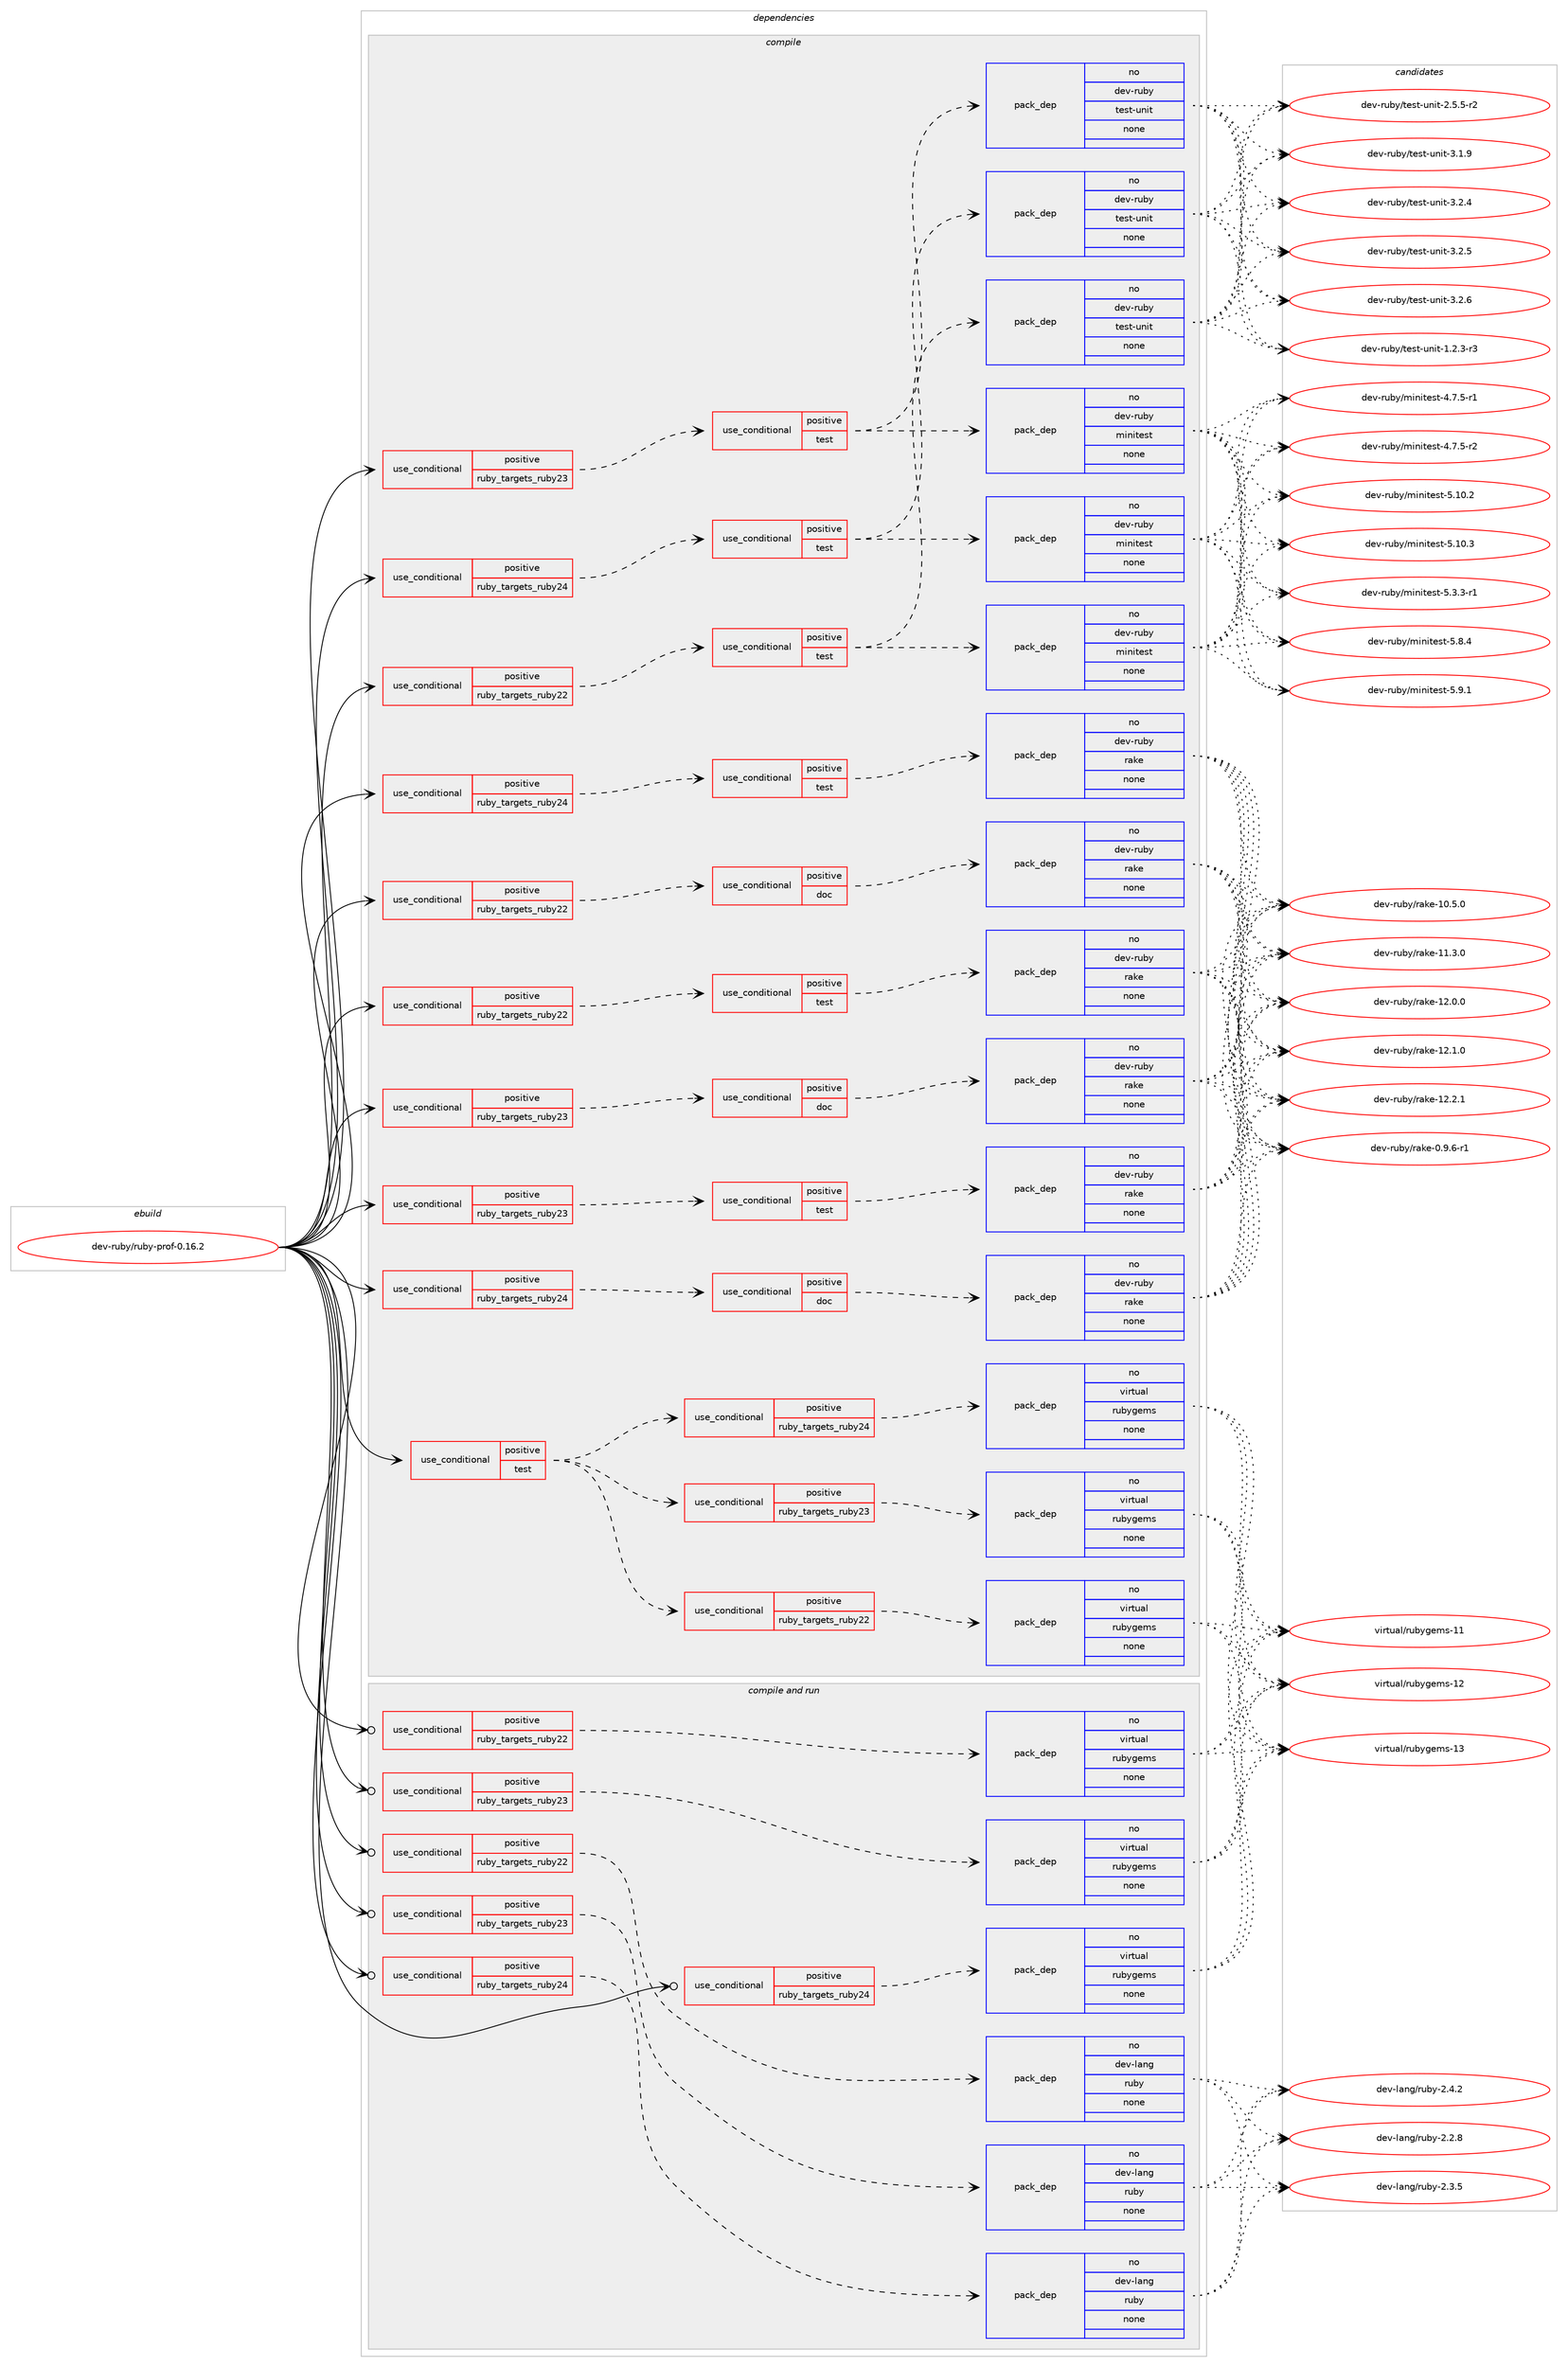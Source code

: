 digraph prolog {

# *************
# Graph options
# *************

newrank=true;
concentrate=true;
compound=true;
graph [rankdir=LR,fontname=Helvetica,fontsize=10,ranksep=1.5];#, ranksep=2.5, nodesep=0.2];
edge  [arrowhead=vee];
node  [fontname=Helvetica,fontsize=10];

# **********
# The ebuild
# **********

subgraph cluster_leftcol {
color=gray;
rank=same;
label=<<i>ebuild</i>>;
id [label="dev-ruby/ruby-prof-0.16.2", color=red, width=4, href="../dev-ruby/ruby-prof-0.16.2.svg"];
}

# ****************
# The dependencies
# ****************

subgraph cluster_midcol {
color=gray;
label=<<i>dependencies</i>>;
subgraph cluster_compile {
fillcolor="#eeeeee";
style=filled;
label=<<i>compile</i>>;
subgraph cond71640 {
dependency268060 [label=<<TABLE BORDER="0" CELLBORDER="1" CELLSPACING="0" CELLPADDING="4"><TR><TD ROWSPAN="3" CELLPADDING="10">use_conditional</TD></TR><TR><TD>positive</TD></TR><TR><TD>ruby_targets_ruby22</TD></TR></TABLE>>, shape=none, color=red];
subgraph cond71641 {
dependency268061 [label=<<TABLE BORDER="0" CELLBORDER="1" CELLSPACING="0" CELLPADDING="4"><TR><TD ROWSPAN="3" CELLPADDING="10">use_conditional</TD></TR><TR><TD>positive</TD></TR><TR><TD>doc</TD></TR></TABLE>>, shape=none, color=red];
subgraph pack192306 {
dependency268062 [label=<<TABLE BORDER="0" CELLBORDER="1" CELLSPACING="0" CELLPADDING="4" WIDTH="220"><TR><TD ROWSPAN="6" CELLPADDING="30">pack_dep</TD></TR><TR><TD WIDTH="110">no</TD></TR><TR><TD>dev-ruby</TD></TR><TR><TD>rake</TD></TR><TR><TD>none</TD></TR><TR><TD></TD></TR></TABLE>>, shape=none, color=blue];
}
dependency268061:e -> dependency268062:w [weight=20,style="dashed",arrowhead="vee"];
}
dependency268060:e -> dependency268061:w [weight=20,style="dashed",arrowhead="vee"];
}
id:e -> dependency268060:w [weight=20,style="solid",arrowhead="vee"];
subgraph cond71642 {
dependency268063 [label=<<TABLE BORDER="0" CELLBORDER="1" CELLSPACING="0" CELLPADDING="4"><TR><TD ROWSPAN="3" CELLPADDING="10">use_conditional</TD></TR><TR><TD>positive</TD></TR><TR><TD>ruby_targets_ruby22</TD></TR></TABLE>>, shape=none, color=red];
subgraph cond71643 {
dependency268064 [label=<<TABLE BORDER="0" CELLBORDER="1" CELLSPACING="0" CELLPADDING="4"><TR><TD ROWSPAN="3" CELLPADDING="10">use_conditional</TD></TR><TR><TD>positive</TD></TR><TR><TD>test</TD></TR></TABLE>>, shape=none, color=red];
subgraph pack192307 {
dependency268065 [label=<<TABLE BORDER="0" CELLBORDER="1" CELLSPACING="0" CELLPADDING="4" WIDTH="220"><TR><TD ROWSPAN="6" CELLPADDING="30">pack_dep</TD></TR><TR><TD WIDTH="110">no</TD></TR><TR><TD>dev-ruby</TD></TR><TR><TD>rake</TD></TR><TR><TD>none</TD></TR><TR><TD></TD></TR></TABLE>>, shape=none, color=blue];
}
dependency268064:e -> dependency268065:w [weight=20,style="dashed",arrowhead="vee"];
}
dependency268063:e -> dependency268064:w [weight=20,style="dashed",arrowhead="vee"];
}
id:e -> dependency268063:w [weight=20,style="solid",arrowhead="vee"];
subgraph cond71644 {
dependency268066 [label=<<TABLE BORDER="0" CELLBORDER="1" CELLSPACING="0" CELLPADDING="4"><TR><TD ROWSPAN="3" CELLPADDING="10">use_conditional</TD></TR><TR><TD>positive</TD></TR><TR><TD>ruby_targets_ruby22</TD></TR></TABLE>>, shape=none, color=red];
subgraph cond71645 {
dependency268067 [label=<<TABLE BORDER="0" CELLBORDER="1" CELLSPACING="0" CELLPADDING="4"><TR><TD ROWSPAN="3" CELLPADDING="10">use_conditional</TD></TR><TR><TD>positive</TD></TR><TR><TD>test</TD></TR></TABLE>>, shape=none, color=red];
subgraph pack192308 {
dependency268068 [label=<<TABLE BORDER="0" CELLBORDER="1" CELLSPACING="0" CELLPADDING="4" WIDTH="220"><TR><TD ROWSPAN="6" CELLPADDING="30">pack_dep</TD></TR><TR><TD WIDTH="110">no</TD></TR><TR><TD>dev-ruby</TD></TR><TR><TD>test-unit</TD></TR><TR><TD>none</TD></TR><TR><TD></TD></TR></TABLE>>, shape=none, color=blue];
}
dependency268067:e -> dependency268068:w [weight=20,style="dashed",arrowhead="vee"];
subgraph pack192309 {
dependency268069 [label=<<TABLE BORDER="0" CELLBORDER="1" CELLSPACING="0" CELLPADDING="4" WIDTH="220"><TR><TD ROWSPAN="6" CELLPADDING="30">pack_dep</TD></TR><TR><TD WIDTH="110">no</TD></TR><TR><TD>dev-ruby</TD></TR><TR><TD>minitest</TD></TR><TR><TD>none</TD></TR><TR><TD></TD></TR></TABLE>>, shape=none, color=blue];
}
dependency268067:e -> dependency268069:w [weight=20,style="dashed",arrowhead="vee"];
}
dependency268066:e -> dependency268067:w [weight=20,style="dashed",arrowhead="vee"];
}
id:e -> dependency268066:w [weight=20,style="solid",arrowhead="vee"];
subgraph cond71646 {
dependency268070 [label=<<TABLE BORDER="0" CELLBORDER="1" CELLSPACING="0" CELLPADDING="4"><TR><TD ROWSPAN="3" CELLPADDING="10">use_conditional</TD></TR><TR><TD>positive</TD></TR><TR><TD>ruby_targets_ruby23</TD></TR></TABLE>>, shape=none, color=red];
subgraph cond71647 {
dependency268071 [label=<<TABLE BORDER="0" CELLBORDER="1" CELLSPACING="0" CELLPADDING="4"><TR><TD ROWSPAN="3" CELLPADDING="10">use_conditional</TD></TR><TR><TD>positive</TD></TR><TR><TD>doc</TD></TR></TABLE>>, shape=none, color=red];
subgraph pack192310 {
dependency268072 [label=<<TABLE BORDER="0" CELLBORDER="1" CELLSPACING="0" CELLPADDING="4" WIDTH="220"><TR><TD ROWSPAN="6" CELLPADDING="30">pack_dep</TD></TR><TR><TD WIDTH="110">no</TD></TR><TR><TD>dev-ruby</TD></TR><TR><TD>rake</TD></TR><TR><TD>none</TD></TR><TR><TD></TD></TR></TABLE>>, shape=none, color=blue];
}
dependency268071:e -> dependency268072:w [weight=20,style="dashed",arrowhead="vee"];
}
dependency268070:e -> dependency268071:w [weight=20,style="dashed",arrowhead="vee"];
}
id:e -> dependency268070:w [weight=20,style="solid",arrowhead="vee"];
subgraph cond71648 {
dependency268073 [label=<<TABLE BORDER="0" CELLBORDER="1" CELLSPACING="0" CELLPADDING="4"><TR><TD ROWSPAN="3" CELLPADDING="10">use_conditional</TD></TR><TR><TD>positive</TD></TR><TR><TD>ruby_targets_ruby23</TD></TR></TABLE>>, shape=none, color=red];
subgraph cond71649 {
dependency268074 [label=<<TABLE BORDER="0" CELLBORDER="1" CELLSPACING="0" CELLPADDING="4"><TR><TD ROWSPAN="3" CELLPADDING="10">use_conditional</TD></TR><TR><TD>positive</TD></TR><TR><TD>test</TD></TR></TABLE>>, shape=none, color=red];
subgraph pack192311 {
dependency268075 [label=<<TABLE BORDER="0" CELLBORDER="1" CELLSPACING="0" CELLPADDING="4" WIDTH="220"><TR><TD ROWSPAN="6" CELLPADDING="30">pack_dep</TD></TR><TR><TD WIDTH="110">no</TD></TR><TR><TD>dev-ruby</TD></TR><TR><TD>rake</TD></TR><TR><TD>none</TD></TR><TR><TD></TD></TR></TABLE>>, shape=none, color=blue];
}
dependency268074:e -> dependency268075:w [weight=20,style="dashed",arrowhead="vee"];
}
dependency268073:e -> dependency268074:w [weight=20,style="dashed",arrowhead="vee"];
}
id:e -> dependency268073:w [weight=20,style="solid",arrowhead="vee"];
subgraph cond71650 {
dependency268076 [label=<<TABLE BORDER="0" CELLBORDER="1" CELLSPACING="0" CELLPADDING="4"><TR><TD ROWSPAN="3" CELLPADDING="10">use_conditional</TD></TR><TR><TD>positive</TD></TR><TR><TD>ruby_targets_ruby23</TD></TR></TABLE>>, shape=none, color=red];
subgraph cond71651 {
dependency268077 [label=<<TABLE BORDER="0" CELLBORDER="1" CELLSPACING="0" CELLPADDING="4"><TR><TD ROWSPAN="3" CELLPADDING="10">use_conditional</TD></TR><TR><TD>positive</TD></TR><TR><TD>test</TD></TR></TABLE>>, shape=none, color=red];
subgraph pack192312 {
dependency268078 [label=<<TABLE BORDER="0" CELLBORDER="1" CELLSPACING="0" CELLPADDING="4" WIDTH="220"><TR><TD ROWSPAN="6" CELLPADDING="30">pack_dep</TD></TR><TR><TD WIDTH="110">no</TD></TR><TR><TD>dev-ruby</TD></TR><TR><TD>test-unit</TD></TR><TR><TD>none</TD></TR><TR><TD></TD></TR></TABLE>>, shape=none, color=blue];
}
dependency268077:e -> dependency268078:w [weight=20,style="dashed",arrowhead="vee"];
subgraph pack192313 {
dependency268079 [label=<<TABLE BORDER="0" CELLBORDER="1" CELLSPACING="0" CELLPADDING="4" WIDTH="220"><TR><TD ROWSPAN="6" CELLPADDING="30">pack_dep</TD></TR><TR><TD WIDTH="110">no</TD></TR><TR><TD>dev-ruby</TD></TR><TR><TD>minitest</TD></TR><TR><TD>none</TD></TR><TR><TD></TD></TR></TABLE>>, shape=none, color=blue];
}
dependency268077:e -> dependency268079:w [weight=20,style="dashed",arrowhead="vee"];
}
dependency268076:e -> dependency268077:w [weight=20,style="dashed",arrowhead="vee"];
}
id:e -> dependency268076:w [weight=20,style="solid",arrowhead="vee"];
subgraph cond71652 {
dependency268080 [label=<<TABLE BORDER="0" CELLBORDER="1" CELLSPACING="0" CELLPADDING="4"><TR><TD ROWSPAN="3" CELLPADDING="10">use_conditional</TD></TR><TR><TD>positive</TD></TR><TR><TD>ruby_targets_ruby24</TD></TR></TABLE>>, shape=none, color=red];
subgraph cond71653 {
dependency268081 [label=<<TABLE BORDER="0" CELLBORDER="1" CELLSPACING="0" CELLPADDING="4"><TR><TD ROWSPAN="3" CELLPADDING="10">use_conditional</TD></TR><TR><TD>positive</TD></TR><TR><TD>doc</TD></TR></TABLE>>, shape=none, color=red];
subgraph pack192314 {
dependency268082 [label=<<TABLE BORDER="0" CELLBORDER="1" CELLSPACING="0" CELLPADDING="4" WIDTH="220"><TR><TD ROWSPAN="6" CELLPADDING="30">pack_dep</TD></TR><TR><TD WIDTH="110">no</TD></TR><TR><TD>dev-ruby</TD></TR><TR><TD>rake</TD></TR><TR><TD>none</TD></TR><TR><TD></TD></TR></TABLE>>, shape=none, color=blue];
}
dependency268081:e -> dependency268082:w [weight=20,style="dashed",arrowhead="vee"];
}
dependency268080:e -> dependency268081:w [weight=20,style="dashed",arrowhead="vee"];
}
id:e -> dependency268080:w [weight=20,style="solid",arrowhead="vee"];
subgraph cond71654 {
dependency268083 [label=<<TABLE BORDER="0" CELLBORDER="1" CELLSPACING="0" CELLPADDING="4"><TR><TD ROWSPAN="3" CELLPADDING="10">use_conditional</TD></TR><TR><TD>positive</TD></TR><TR><TD>ruby_targets_ruby24</TD></TR></TABLE>>, shape=none, color=red];
subgraph cond71655 {
dependency268084 [label=<<TABLE BORDER="0" CELLBORDER="1" CELLSPACING="0" CELLPADDING="4"><TR><TD ROWSPAN="3" CELLPADDING="10">use_conditional</TD></TR><TR><TD>positive</TD></TR><TR><TD>test</TD></TR></TABLE>>, shape=none, color=red];
subgraph pack192315 {
dependency268085 [label=<<TABLE BORDER="0" CELLBORDER="1" CELLSPACING="0" CELLPADDING="4" WIDTH="220"><TR><TD ROWSPAN="6" CELLPADDING="30">pack_dep</TD></TR><TR><TD WIDTH="110">no</TD></TR><TR><TD>dev-ruby</TD></TR><TR><TD>rake</TD></TR><TR><TD>none</TD></TR><TR><TD></TD></TR></TABLE>>, shape=none, color=blue];
}
dependency268084:e -> dependency268085:w [weight=20,style="dashed",arrowhead="vee"];
}
dependency268083:e -> dependency268084:w [weight=20,style="dashed",arrowhead="vee"];
}
id:e -> dependency268083:w [weight=20,style="solid",arrowhead="vee"];
subgraph cond71656 {
dependency268086 [label=<<TABLE BORDER="0" CELLBORDER="1" CELLSPACING="0" CELLPADDING="4"><TR><TD ROWSPAN="3" CELLPADDING="10">use_conditional</TD></TR><TR><TD>positive</TD></TR><TR><TD>ruby_targets_ruby24</TD></TR></TABLE>>, shape=none, color=red];
subgraph cond71657 {
dependency268087 [label=<<TABLE BORDER="0" CELLBORDER="1" CELLSPACING="0" CELLPADDING="4"><TR><TD ROWSPAN="3" CELLPADDING="10">use_conditional</TD></TR><TR><TD>positive</TD></TR><TR><TD>test</TD></TR></TABLE>>, shape=none, color=red];
subgraph pack192316 {
dependency268088 [label=<<TABLE BORDER="0" CELLBORDER="1" CELLSPACING="0" CELLPADDING="4" WIDTH="220"><TR><TD ROWSPAN="6" CELLPADDING="30">pack_dep</TD></TR><TR><TD WIDTH="110">no</TD></TR><TR><TD>dev-ruby</TD></TR><TR><TD>test-unit</TD></TR><TR><TD>none</TD></TR><TR><TD></TD></TR></TABLE>>, shape=none, color=blue];
}
dependency268087:e -> dependency268088:w [weight=20,style="dashed",arrowhead="vee"];
subgraph pack192317 {
dependency268089 [label=<<TABLE BORDER="0" CELLBORDER="1" CELLSPACING="0" CELLPADDING="4" WIDTH="220"><TR><TD ROWSPAN="6" CELLPADDING="30">pack_dep</TD></TR><TR><TD WIDTH="110">no</TD></TR><TR><TD>dev-ruby</TD></TR><TR><TD>minitest</TD></TR><TR><TD>none</TD></TR><TR><TD></TD></TR></TABLE>>, shape=none, color=blue];
}
dependency268087:e -> dependency268089:w [weight=20,style="dashed",arrowhead="vee"];
}
dependency268086:e -> dependency268087:w [weight=20,style="dashed",arrowhead="vee"];
}
id:e -> dependency268086:w [weight=20,style="solid",arrowhead="vee"];
subgraph cond71658 {
dependency268090 [label=<<TABLE BORDER="0" CELLBORDER="1" CELLSPACING="0" CELLPADDING="4"><TR><TD ROWSPAN="3" CELLPADDING="10">use_conditional</TD></TR><TR><TD>positive</TD></TR><TR><TD>test</TD></TR></TABLE>>, shape=none, color=red];
subgraph cond71659 {
dependency268091 [label=<<TABLE BORDER="0" CELLBORDER="1" CELLSPACING="0" CELLPADDING="4"><TR><TD ROWSPAN="3" CELLPADDING="10">use_conditional</TD></TR><TR><TD>positive</TD></TR><TR><TD>ruby_targets_ruby22</TD></TR></TABLE>>, shape=none, color=red];
subgraph pack192318 {
dependency268092 [label=<<TABLE BORDER="0" CELLBORDER="1" CELLSPACING="0" CELLPADDING="4" WIDTH="220"><TR><TD ROWSPAN="6" CELLPADDING="30">pack_dep</TD></TR><TR><TD WIDTH="110">no</TD></TR><TR><TD>virtual</TD></TR><TR><TD>rubygems</TD></TR><TR><TD>none</TD></TR><TR><TD></TD></TR></TABLE>>, shape=none, color=blue];
}
dependency268091:e -> dependency268092:w [weight=20,style="dashed",arrowhead="vee"];
}
dependency268090:e -> dependency268091:w [weight=20,style="dashed",arrowhead="vee"];
subgraph cond71660 {
dependency268093 [label=<<TABLE BORDER="0" CELLBORDER="1" CELLSPACING="0" CELLPADDING="4"><TR><TD ROWSPAN="3" CELLPADDING="10">use_conditional</TD></TR><TR><TD>positive</TD></TR><TR><TD>ruby_targets_ruby23</TD></TR></TABLE>>, shape=none, color=red];
subgraph pack192319 {
dependency268094 [label=<<TABLE BORDER="0" CELLBORDER="1" CELLSPACING="0" CELLPADDING="4" WIDTH="220"><TR><TD ROWSPAN="6" CELLPADDING="30">pack_dep</TD></TR><TR><TD WIDTH="110">no</TD></TR><TR><TD>virtual</TD></TR><TR><TD>rubygems</TD></TR><TR><TD>none</TD></TR><TR><TD></TD></TR></TABLE>>, shape=none, color=blue];
}
dependency268093:e -> dependency268094:w [weight=20,style="dashed",arrowhead="vee"];
}
dependency268090:e -> dependency268093:w [weight=20,style="dashed",arrowhead="vee"];
subgraph cond71661 {
dependency268095 [label=<<TABLE BORDER="0" CELLBORDER="1" CELLSPACING="0" CELLPADDING="4"><TR><TD ROWSPAN="3" CELLPADDING="10">use_conditional</TD></TR><TR><TD>positive</TD></TR><TR><TD>ruby_targets_ruby24</TD></TR></TABLE>>, shape=none, color=red];
subgraph pack192320 {
dependency268096 [label=<<TABLE BORDER="0" CELLBORDER="1" CELLSPACING="0" CELLPADDING="4" WIDTH="220"><TR><TD ROWSPAN="6" CELLPADDING="30">pack_dep</TD></TR><TR><TD WIDTH="110">no</TD></TR><TR><TD>virtual</TD></TR><TR><TD>rubygems</TD></TR><TR><TD>none</TD></TR><TR><TD></TD></TR></TABLE>>, shape=none, color=blue];
}
dependency268095:e -> dependency268096:w [weight=20,style="dashed",arrowhead="vee"];
}
dependency268090:e -> dependency268095:w [weight=20,style="dashed",arrowhead="vee"];
}
id:e -> dependency268090:w [weight=20,style="solid",arrowhead="vee"];
}
subgraph cluster_compileandrun {
fillcolor="#eeeeee";
style=filled;
label=<<i>compile and run</i>>;
subgraph cond71662 {
dependency268097 [label=<<TABLE BORDER="0" CELLBORDER="1" CELLSPACING="0" CELLPADDING="4"><TR><TD ROWSPAN="3" CELLPADDING="10">use_conditional</TD></TR><TR><TD>positive</TD></TR><TR><TD>ruby_targets_ruby22</TD></TR></TABLE>>, shape=none, color=red];
subgraph pack192321 {
dependency268098 [label=<<TABLE BORDER="0" CELLBORDER="1" CELLSPACING="0" CELLPADDING="4" WIDTH="220"><TR><TD ROWSPAN="6" CELLPADDING="30">pack_dep</TD></TR><TR><TD WIDTH="110">no</TD></TR><TR><TD>dev-lang</TD></TR><TR><TD>ruby</TD></TR><TR><TD>none</TD></TR><TR><TD></TD></TR></TABLE>>, shape=none, color=blue];
}
dependency268097:e -> dependency268098:w [weight=20,style="dashed",arrowhead="vee"];
}
id:e -> dependency268097:w [weight=20,style="solid",arrowhead="odotvee"];
subgraph cond71663 {
dependency268099 [label=<<TABLE BORDER="0" CELLBORDER="1" CELLSPACING="0" CELLPADDING="4"><TR><TD ROWSPAN="3" CELLPADDING="10">use_conditional</TD></TR><TR><TD>positive</TD></TR><TR><TD>ruby_targets_ruby22</TD></TR></TABLE>>, shape=none, color=red];
subgraph pack192322 {
dependency268100 [label=<<TABLE BORDER="0" CELLBORDER="1" CELLSPACING="0" CELLPADDING="4" WIDTH="220"><TR><TD ROWSPAN="6" CELLPADDING="30">pack_dep</TD></TR><TR><TD WIDTH="110">no</TD></TR><TR><TD>virtual</TD></TR><TR><TD>rubygems</TD></TR><TR><TD>none</TD></TR><TR><TD></TD></TR></TABLE>>, shape=none, color=blue];
}
dependency268099:e -> dependency268100:w [weight=20,style="dashed",arrowhead="vee"];
}
id:e -> dependency268099:w [weight=20,style="solid",arrowhead="odotvee"];
subgraph cond71664 {
dependency268101 [label=<<TABLE BORDER="0" CELLBORDER="1" CELLSPACING="0" CELLPADDING="4"><TR><TD ROWSPAN="3" CELLPADDING="10">use_conditional</TD></TR><TR><TD>positive</TD></TR><TR><TD>ruby_targets_ruby23</TD></TR></TABLE>>, shape=none, color=red];
subgraph pack192323 {
dependency268102 [label=<<TABLE BORDER="0" CELLBORDER="1" CELLSPACING="0" CELLPADDING="4" WIDTH="220"><TR><TD ROWSPAN="6" CELLPADDING="30">pack_dep</TD></TR><TR><TD WIDTH="110">no</TD></TR><TR><TD>dev-lang</TD></TR><TR><TD>ruby</TD></TR><TR><TD>none</TD></TR><TR><TD></TD></TR></TABLE>>, shape=none, color=blue];
}
dependency268101:e -> dependency268102:w [weight=20,style="dashed",arrowhead="vee"];
}
id:e -> dependency268101:w [weight=20,style="solid",arrowhead="odotvee"];
subgraph cond71665 {
dependency268103 [label=<<TABLE BORDER="0" CELLBORDER="1" CELLSPACING="0" CELLPADDING="4"><TR><TD ROWSPAN="3" CELLPADDING="10">use_conditional</TD></TR><TR><TD>positive</TD></TR><TR><TD>ruby_targets_ruby23</TD></TR></TABLE>>, shape=none, color=red];
subgraph pack192324 {
dependency268104 [label=<<TABLE BORDER="0" CELLBORDER="1" CELLSPACING="0" CELLPADDING="4" WIDTH="220"><TR><TD ROWSPAN="6" CELLPADDING="30">pack_dep</TD></TR><TR><TD WIDTH="110">no</TD></TR><TR><TD>virtual</TD></TR><TR><TD>rubygems</TD></TR><TR><TD>none</TD></TR><TR><TD></TD></TR></TABLE>>, shape=none, color=blue];
}
dependency268103:e -> dependency268104:w [weight=20,style="dashed",arrowhead="vee"];
}
id:e -> dependency268103:w [weight=20,style="solid",arrowhead="odotvee"];
subgraph cond71666 {
dependency268105 [label=<<TABLE BORDER="0" CELLBORDER="1" CELLSPACING="0" CELLPADDING="4"><TR><TD ROWSPAN="3" CELLPADDING="10">use_conditional</TD></TR><TR><TD>positive</TD></TR><TR><TD>ruby_targets_ruby24</TD></TR></TABLE>>, shape=none, color=red];
subgraph pack192325 {
dependency268106 [label=<<TABLE BORDER="0" CELLBORDER="1" CELLSPACING="0" CELLPADDING="4" WIDTH="220"><TR><TD ROWSPAN="6" CELLPADDING="30">pack_dep</TD></TR><TR><TD WIDTH="110">no</TD></TR><TR><TD>dev-lang</TD></TR><TR><TD>ruby</TD></TR><TR><TD>none</TD></TR><TR><TD></TD></TR></TABLE>>, shape=none, color=blue];
}
dependency268105:e -> dependency268106:w [weight=20,style="dashed",arrowhead="vee"];
}
id:e -> dependency268105:w [weight=20,style="solid",arrowhead="odotvee"];
subgraph cond71667 {
dependency268107 [label=<<TABLE BORDER="0" CELLBORDER="1" CELLSPACING="0" CELLPADDING="4"><TR><TD ROWSPAN="3" CELLPADDING="10">use_conditional</TD></TR><TR><TD>positive</TD></TR><TR><TD>ruby_targets_ruby24</TD></TR></TABLE>>, shape=none, color=red];
subgraph pack192326 {
dependency268108 [label=<<TABLE BORDER="0" CELLBORDER="1" CELLSPACING="0" CELLPADDING="4" WIDTH="220"><TR><TD ROWSPAN="6" CELLPADDING="30">pack_dep</TD></TR><TR><TD WIDTH="110">no</TD></TR><TR><TD>virtual</TD></TR><TR><TD>rubygems</TD></TR><TR><TD>none</TD></TR><TR><TD></TD></TR></TABLE>>, shape=none, color=blue];
}
dependency268107:e -> dependency268108:w [weight=20,style="dashed",arrowhead="vee"];
}
id:e -> dependency268107:w [weight=20,style="solid",arrowhead="odotvee"];
}
subgraph cluster_run {
fillcolor="#eeeeee";
style=filled;
label=<<i>run</i>>;
}
}

# **************
# The candidates
# **************

subgraph cluster_choices {
rank=same;
color=gray;
label=<<i>candidates</i>>;

subgraph choice192306 {
color=black;
nodesep=1;
choice100101118451141179812147114971071014548465746544511449 [label="dev-ruby/rake-0.9.6-r1", color=red, width=4,href="../dev-ruby/rake-0.9.6-r1.svg"];
choice1001011184511411798121471149710710145494846534648 [label="dev-ruby/rake-10.5.0", color=red, width=4,href="../dev-ruby/rake-10.5.0.svg"];
choice1001011184511411798121471149710710145494946514648 [label="dev-ruby/rake-11.3.0", color=red, width=4,href="../dev-ruby/rake-11.3.0.svg"];
choice1001011184511411798121471149710710145495046484648 [label="dev-ruby/rake-12.0.0", color=red, width=4,href="../dev-ruby/rake-12.0.0.svg"];
choice1001011184511411798121471149710710145495046494648 [label="dev-ruby/rake-12.1.0", color=red, width=4,href="../dev-ruby/rake-12.1.0.svg"];
choice1001011184511411798121471149710710145495046504649 [label="dev-ruby/rake-12.2.1", color=red, width=4,href="../dev-ruby/rake-12.2.1.svg"];
dependency268062:e -> choice100101118451141179812147114971071014548465746544511449:w [style=dotted,weight="100"];
dependency268062:e -> choice1001011184511411798121471149710710145494846534648:w [style=dotted,weight="100"];
dependency268062:e -> choice1001011184511411798121471149710710145494946514648:w [style=dotted,weight="100"];
dependency268062:e -> choice1001011184511411798121471149710710145495046484648:w [style=dotted,weight="100"];
dependency268062:e -> choice1001011184511411798121471149710710145495046494648:w [style=dotted,weight="100"];
dependency268062:e -> choice1001011184511411798121471149710710145495046504649:w [style=dotted,weight="100"];
}
subgraph choice192307 {
color=black;
nodesep=1;
choice100101118451141179812147114971071014548465746544511449 [label="dev-ruby/rake-0.9.6-r1", color=red, width=4,href="../dev-ruby/rake-0.9.6-r1.svg"];
choice1001011184511411798121471149710710145494846534648 [label="dev-ruby/rake-10.5.0", color=red, width=4,href="../dev-ruby/rake-10.5.0.svg"];
choice1001011184511411798121471149710710145494946514648 [label="dev-ruby/rake-11.3.0", color=red, width=4,href="../dev-ruby/rake-11.3.0.svg"];
choice1001011184511411798121471149710710145495046484648 [label="dev-ruby/rake-12.0.0", color=red, width=4,href="../dev-ruby/rake-12.0.0.svg"];
choice1001011184511411798121471149710710145495046494648 [label="dev-ruby/rake-12.1.0", color=red, width=4,href="../dev-ruby/rake-12.1.0.svg"];
choice1001011184511411798121471149710710145495046504649 [label="dev-ruby/rake-12.2.1", color=red, width=4,href="../dev-ruby/rake-12.2.1.svg"];
dependency268065:e -> choice100101118451141179812147114971071014548465746544511449:w [style=dotted,weight="100"];
dependency268065:e -> choice1001011184511411798121471149710710145494846534648:w [style=dotted,weight="100"];
dependency268065:e -> choice1001011184511411798121471149710710145494946514648:w [style=dotted,weight="100"];
dependency268065:e -> choice1001011184511411798121471149710710145495046484648:w [style=dotted,weight="100"];
dependency268065:e -> choice1001011184511411798121471149710710145495046494648:w [style=dotted,weight="100"];
dependency268065:e -> choice1001011184511411798121471149710710145495046504649:w [style=dotted,weight="100"];
}
subgraph choice192308 {
color=black;
nodesep=1;
choice100101118451141179812147116101115116451171101051164549465046514511451 [label="dev-ruby/test-unit-1.2.3-r3", color=red, width=4,href="../dev-ruby/test-unit-1.2.3-r3.svg"];
choice100101118451141179812147116101115116451171101051164550465346534511450 [label="dev-ruby/test-unit-2.5.5-r2", color=red, width=4,href="../dev-ruby/test-unit-2.5.5-r2.svg"];
choice10010111845114117981214711610111511645117110105116455146494657 [label="dev-ruby/test-unit-3.1.9", color=red, width=4,href="../dev-ruby/test-unit-3.1.9.svg"];
choice10010111845114117981214711610111511645117110105116455146504652 [label="dev-ruby/test-unit-3.2.4", color=red, width=4,href="../dev-ruby/test-unit-3.2.4.svg"];
choice10010111845114117981214711610111511645117110105116455146504653 [label="dev-ruby/test-unit-3.2.5", color=red, width=4,href="../dev-ruby/test-unit-3.2.5.svg"];
choice10010111845114117981214711610111511645117110105116455146504654 [label="dev-ruby/test-unit-3.2.6", color=red, width=4,href="../dev-ruby/test-unit-3.2.6.svg"];
dependency268068:e -> choice100101118451141179812147116101115116451171101051164549465046514511451:w [style=dotted,weight="100"];
dependency268068:e -> choice100101118451141179812147116101115116451171101051164550465346534511450:w [style=dotted,weight="100"];
dependency268068:e -> choice10010111845114117981214711610111511645117110105116455146494657:w [style=dotted,weight="100"];
dependency268068:e -> choice10010111845114117981214711610111511645117110105116455146504652:w [style=dotted,weight="100"];
dependency268068:e -> choice10010111845114117981214711610111511645117110105116455146504653:w [style=dotted,weight="100"];
dependency268068:e -> choice10010111845114117981214711610111511645117110105116455146504654:w [style=dotted,weight="100"];
}
subgraph choice192309 {
color=black;
nodesep=1;
choice1001011184511411798121471091051101051161011151164552465546534511449 [label="dev-ruby/minitest-4.7.5-r1", color=red, width=4,href="../dev-ruby/minitest-4.7.5-r1.svg"];
choice1001011184511411798121471091051101051161011151164552465546534511450 [label="dev-ruby/minitest-4.7.5-r2", color=red, width=4,href="../dev-ruby/minitest-4.7.5-r2.svg"];
choice10010111845114117981214710910511010511610111511645534649484650 [label="dev-ruby/minitest-5.10.2", color=red, width=4,href="../dev-ruby/minitest-5.10.2.svg"];
choice10010111845114117981214710910511010511610111511645534649484651 [label="dev-ruby/minitest-5.10.3", color=red, width=4,href="../dev-ruby/minitest-5.10.3.svg"];
choice1001011184511411798121471091051101051161011151164553465146514511449 [label="dev-ruby/minitest-5.3.3-r1", color=red, width=4,href="../dev-ruby/minitest-5.3.3-r1.svg"];
choice100101118451141179812147109105110105116101115116455346564652 [label="dev-ruby/minitest-5.8.4", color=red, width=4,href="../dev-ruby/minitest-5.8.4.svg"];
choice100101118451141179812147109105110105116101115116455346574649 [label="dev-ruby/minitest-5.9.1", color=red, width=4,href="../dev-ruby/minitest-5.9.1.svg"];
dependency268069:e -> choice1001011184511411798121471091051101051161011151164552465546534511449:w [style=dotted,weight="100"];
dependency268069:e -> choice1001011184511411798121471091051101051161011151164552465546534511450:w [style=dotted,weight="100"];
dependency268069:e -> choice10010111845114117981214710910511010511610111511645534649484650:w [style=dotted,weight="100"];
dependency268069:e -> choice10010111845114117981214710910511010511610111511645534649484651:w [style=dotted,weight="100"];
dependency268069:e -> choice1001011184511411798121471091051101051161011151164553465146514511449:w [style=dotted,weight="100"];
dependency268069:e -> choice100101118451141179812147109105110105116101115116455346564652:w [style=dotted,weight="100"];
dependency268069:e -> choice100101118451141179812147109105110105116101115116455346574649:w [style=dotted,weight="100"];
}
subgraph choice192310 {
color=black;
nodesep=1;
choice100101118451141179812147114971071014548465746544511449 [label="dev-ruby/rake-0.9.6-r1", color=red, width=4,href="../dev-ruby/rake-0.9.6-r1.svg"];
choice1001011184511411798121471149710710145494846534648 [label="dev-ruby/rake-10.5.0", color=red, width=4,href="../dev-ruby/rake-10.5.0.svg"];
choice1001011184511411798121471149710710145494946514648 [label="dev-ruby/rake-11.3.0", color=red, width=4,href="../dev-ruby/rake-11.3.0.svg"];
choice1001011184511411798121471149710710145495046484648 [label="dev-ruby/rake-12.0.0", color=red, width=4,href="../dev-ruby/rake-12.0.0.svg"];
choice1001011184511411798121471149710710145495046494648 [label="dev-ruby/rake-12.1.0", color=red, width=4,href="../dev-ruby/rake-12.1.0.svg"];
choice1001011184511411798121471149710710145495046504649 [label="dev-ruby/rake-12.2.1", color=red, width=4,href="../dev-ruby/rake-12.2.1.svg"];
dependency268072:e -> choice100101118451141179812147114971071014548465746544511449:w [style=dotted,weight="100"];
dependency268072:e -> choice1001011184511411798121471149710710145494846534648:w [style=dotted,weight="100"];
dependency268072:e -> choice1001011184511411798121471149710710145494946514648:w [style=dotted,weight="100"];
dependency268072:e -> choice1001011184511411798121471149710710145495046484648:w [style=dotted,weight="100"];
dependency268072:e -> choice1001011184511411798121471149710710145495046494648:w [style=dotted,weight="100"];
dependency268072:e -> choice1001011184511411798121471149710710145495046504649:w [style=dotted,weight="100"];
}
subgraph choice192311 {
color=black;
nodesep=1;
choice100101118451141179812147114971071014548465746544511449 [label="dev-ruby/rake-0.9.6-r1", color=red, width=4,href="../dev-ruby/rake-0.9.6-r1.svg"];
choice1001011184511411798121471149710710145494846534648 [label="dev-ruby/rake-10.5.0", color=red, width=4,href="../dev-ruby/rake-10.5.0.svg"];
choice1001011184511411798121471149710710145494946514648 [label="dev-ruby/rake-11.3.0", color=red, width=4,href="../dev-ruby/rake-11.3.0.svg"];
choice1001011184511411798121471149710710145495046484648 [label="dev-ruby/rake-12.0.0", color=red, width=4,href="../dev-ruby/rake-12.0.0.svg"];
choice1001011184511411798121471149710710145495046494648 [label="dev-ruby/rake-12.1.0", color=red, width=4,href="../dev-ruby/rake-12.1.0.svg"];
choice1001011184511411798121471149710710145495046504649 [label="dev-ruby/rake-12.2.1", color=red, width=4,href="../dev-ruby/rake-12.2.1.svg"];
dependency268075:e -> choice100101118451141179812147114971071014548465746544511449:w [style=dotted,weight="100"];
dependency268075:e -> choice1001011184511411798121471149710710145494846534648:w [style=dotted,weight="100"];
dependency268075:e -> choice1001011184511411798121471149710710145494946514648:w [style=dotted,weight="100"];
dependency268075:e -> choice1001011184511411798121471149710710145495046484648:w [style=dotted,weight="100"];
dependency268075:e -> choice1001011184511411798121471149710710145495046494648:w [style=dotted,weight="100"];
dependency268075:e -> choice1001011184511411798121471149710710145495046504649:w [style=dotted,weight="100"];
}
subgraph choice192312 {
color=black;
nodesep=1;
choice100101118451141179812147116101115116451171101051164549465046514511451 [label="dev-ruby/test-unit-1.2.3-r3", color=red, width=4,href="../dev-ruby/test-unit-1.2.3-r3.svg"];
choice100101118451141179812147116101115116451171101051164550465346534511450 [label="dev-ruby/test-unit-2.5.5-r2", color=red, width=4,href="../dev-ruby/test-unit-2.5.5-r2.svg"];
choice10010111845114117981214711610111511645117110105116455146494657 [label="dev-ruby/test-unit-3.1.9", color=red, width=4,href="../dev-ruby/test-unit-3.1.9.svg"];
choice10010111845114117981214711610111511645117110105116455146504652 [label="dev-ruby/test-unit-3.2.4", color=red, width=4,href="../dev-ruby/test-unit-3.2.4.svg"];
choice10010111845114117981214711610111511645117110105116455146504653 [label="dev-ruby/test-unit-3.2.5", color=red, width=4,href="../dev-ruby/test-unit-3.2.5.svg"];
choice10010111845114117981214711610111511645117110105116455146504654 [label="dev-ruby/test-unit-3.2.6", color=red, width=4,href="../dev-ruby/test-unit-3.2.6.svg"];
dependency268078:e -> choice100101118451141179812147116101115116451171101051164549465046514511451:w [style=dotted,weight="100"];
dependency268078:e -> choice100101118451141179812147116101115116451171101051164550465346534511450:w [style=dotted,weight="100"];
dependency268078:e -> choice10010111845114117981214711610111511645117110105116455146494657:w [style=dotted,weight="100"];
dependency268078:e -> choice10010111845114117981214711610111511645117110105116455146504652:w [style=dotted,weight="100"];
dependency268078:e -> choice10010111845114117981214711610111511645117110105116455146504653:w [style=dotted,weight="100"];
dependency268078:e -> choice10010111845114117981214711610111511645117110105116455146504654:w [style=dotted,weight="100"];
}
subgraph choice192313 {
color=black;
nodesep=1;
choice1001011184511411798121471091051101051161011151164552465546534511449 [label="dev-ruby/minitest-4.7.5-r1", color=red, width=4,href="../dev-ruby/minitest-4.7.5-r1.svg"];
choice1001011184511411798121471091051101051161011151164552465546534511450 [label="dev-ruby/minitest-4.7.5-r2", color=red, width=4,href="../dev-ruby/minitest-4.7.5-r2.svg"];
choice10010111845114117981214710910511010511610111511645534649484650 [label="dev-ruby/minitest-5.10.2", color=red, width=4,href="../dev-ruby/minitest-5.10.2.svg"];
choice10010111845114117981214710910511010511610111511645534649484651 [label="dev-ruby/minitest-5.10.3", color=red, width=4,href="../dev-ruby/minitest-5.10.3.svg"];
choice1001011184511411798121471091051101051161011151164553465146514511449 [label="dev-ruby/minitest-5.3.3-r1", color=red, width=4,href="../dev-ruby/minitest-5.3.3-r1.svg"];
choice100101118451141179812147109105110105116101115116455346564652 [label="dev-ruby/minitest-5.8.4", color=red, width=4,href="../dev-ruby/minitest-5.8.4.svg"];
choice100101118451141179812147109105110105116101115116455346574649 [label="dev-ruby/minitest-5.9.1", color=red, width=4,href="../dev-ruby/minitest-5.9.1.svg"];
dependency268079:e -> choice1001011184511411798121471091051101051161011151164552465546534511449:w [style=dotted,weight="100"];
dependency268079:e -> choice1001011184511411798121471091051101051161011151164552465546534511450:w [style=dotted,weight="100"];
dependency268079:e -> choice10010111845114117981214710910511010511610111511645534649484650:w [style=dotted,weight="100"];
dependency268079:e -> choice10010111845114117981214710910511010511610111511645534649484651:w [style=dotted,weight="100"];
dependency268079:e -> choice1001011184511411798121471091051101051161011151164553465146514511449:w [style=dotted,weight="100"];
dependency268079:e -> choice100101118451141179812147109105110105116101115116455346564652:w [style=dotted,weight="100"];
dependency268079:e -> choice100101118451141179812147109105110105116101115116455346574649:w [style=dotted,weight="100"];
}
subgraph choice192314 {
color=black;
nodesep=1;
choice100101118451141179812147114971071014548465746544511449 [label="dev-ruby/rake-0.9.6-r1", color=red, width=4,href="../dev-ruby/rake-0.9.6-r1.svg"];
choice1001011184511411798121471149710710145494846534648 [label="dev-ruby/rake-10.5.0", color=red, width=4,href="../dev-ruby/rake-10.5.0.svg"];
choice1001011184511411798121471149710710145494946514648 [label="dev-ruby/rake-11.3.0", color=red, width=4,href="../dev-ruby/rake-11.3.0.svg"];
choice1001011184511411798121471149710710145495046484648 [label="dev-ruby/rake-12.0.0", color=red, width=4,href="../dev-ruby/rake-12.0.0.svg"];
choice1001011184511411798121471149710710145495046494648 [label="dev-ruby/rake-12.1.0", color=red, width=4,href="../dev-ruby/rake-12.1.0.svg"];
choice1001011184511411798121471149710710145495046504649 [label="dev-ruby/rake-12.2.1", color=red, width=4,href="../dev-ruby/rake-12.2.1.svg"];
dependency268082:e -> choice100101118451141179812147114971071014548465746544511449:w [style=dotted,weight="100"];
dependency268082:e -> choice1001011184511411798121471149710710145494846534648:w [style=dotted,weight="100"];
dependency268082:e -> choice1001011184511411798121471149710710145494946514648:w [style=dotted,weight="100"];
dependency268082:e -> choice1001011184511411798121471149710710145495046484648:w [style=dotted,weight="100"];
dependency268082:e -> choice1001011184511411798121471149710710145495046494648:w [style=dotted,weight="100"];
dependency268082:e -> choice1001011184511411798121471149710710145495046504649:w [style=dotted,weight="100"];
}
subgraph choice192315 {
color=black;
nodesep=1;
choice100101118451141179812147114971071014548465746544511449 [label="dev-ruby/rake-0.9.6-r1", color=red, width=4,href="../dev-ruby/rake-0.9.6-r1.svg"];
choice1001011184511411798121471149710710145494846534648 [label="dev-ruby/rake-10.5.0", color=red, width=4,href="../dev-ruby/rake-10.5.0.svg"];
choice1001011184511411798121471149710710145494946514648 [label="dev-ruby/rake-11.3.0", color=red, width=4,href="../dev-ruby/rake-11.3.0.svg"];
choice1001011184511411798121471149710710145495046484648 [label="dev-ruby/rake-12.0.0", color=red, width=4,href="../dev-ruby/rake-12.0.0.svg"];
choice1001011184511411798121471149710710145495046494648 [label="dev-ruby/rake-12.1.0", color=red, width=4,href="../dev-ruby/rake-12.1.0.svg"];
choice1001011184511411798121471149710710145495046504649 [label="dev-ruby/rake-12.2.1", color=red, width=4,href="../dev-ruby/rake-12.2.1.svg"];
dependency268085:e -> choice100101118451141179812147114971071014548465746544511449:w [style=dotted,weight="100"];
dependency268085:e -> choice1001011184511411798121471149710710145494846534648:w [style=dotted,weight="100"];
dependency268085:e -> choice1001011184511411798121471149710710145494946514648:w [style=dotted,weight="100"];
dependency268085:e -> choice1001011184511411798121471149710710145495046484648:w [style=dotted,weight="100"];
dependency268085:e -> choice1001011184511411798121471149710710145495046494648:w [style=dotted,weight="100"];
dependency268085:e -> choice1001011184511411798121471149710710145495046504649:w [style=dotted,weight="100"];
}
subgraph choice192316 {
color=black;
nodesep=1;
choice100101118451141179812147116101115116451171101051164549465046514511451 [label="dev-ruby/test-unit-1.2.3-r3", color=red, width=4,href="../dev-ruby/test-unit-1.2.3-r3.svg"];
choice100101118451141179812147116101115116451171101051164550465346534511450 [label="dev-ruby/test-unit-2.5.5-r2", color=red, width=4,href="../dev-ruby/test-unit-2.5.5-r2.svg"];
choice10010111845114117981214711610111511645117110105116455146494657 [label="dev-ruby/test-unit-3.1.9", color=red, width=4,href="../dev-ruby/test-unit-3.1.9.svg"];
choice10010111845114117981214711610111511645117110105116455146504652 [label="dev-ruby/test-unit-3.2.4", color=red, width=4,href="../dev-ruby/test-unit-3.2.4.svg"];
choice10010111845114117981214711610111511645117110105116455146504653 [label="dev-ruby/test-unit-3.2.5", color=red, width=4,href="../dev-ruby/test-unit-3.2.5.svg"];
choice10010111845114117981214711610111511645117110105116455146504654 [label="dev-ruby/test-unit-3.2.6", color=red, width=4,href="../dev-ruby/test-unit-3.2.6.svg"];
dependency268088:e -> choice100101118451141179812147116101115116451171101051164549465046514511451:w [style=dotted,weight="100"];
dependency268088:e -> choice100101118451141179812147116101115116451171101051164550465346534511450:w [style=dotted,weight="100"];
dependency268088:e -> choice10010111845114117981214711610111511645117110105116455146494657:w [style=dotted,weight="100"];
dependency268088:e -> choice10010111845114117981214711610111511645117110105116455146504652:w [style=dotted,weight="100"];
dependency268088:e -> choice10010111845114117981214711610111511645117110105116455146504653:w [style=dotted,weight="100"];
dependency268088:e -> choice10010111845114117981214711610111511645117110105116455146504654:w [style=dotted,weight="100"];
}
subgraph choice192317 {
color=black;
nodesep=1;
choice1001011184511411798121471091051101051161011151164552465546534511449 [label="dev-ruby/minitest-4.7.5-r1", color=red, width=4,href="../dev-ruby/minitest-4.7.5-r1.svg"];
choice1001011184511411798121471091051101051161011151164552465546534511450 [label="dev-ruby/minitest-4.7.5-r2", color=red, width=4,href="../dev-ruby/minitest-4.7.5-r2.svg"];
choice10010111845114117981214710910511010511610111511645534649484650 [label="dev-ruby/minitest-5.10.2", color=red, width=4,href="../dev-ruby/minitest-5.10.2.svg"];
choice10010111845114117981214710910511010511610111511645534649484651 [label="dev-ruby/minitest-5.10.3", color=red, width=4,href="../dev-ruby/minitest-5.10.3.svg"];
choice1001011184511411798121471091051101051161011151164553465146514511449 [label="dev-ruby/minitest-5.3.3-r1", color=red, width=4,href="../dev-ruby/minitest-5.3.3-r1.svg"];
choice100101118451141179812147109105110105116101115116455346564652 [label="dev-ruby/minitest-5.8.4", color=red, width=4,href="../dev-ruby/minitest-5.8.4.svg"];
choice100101118451141179812147109105110105116101115116455346574649 [label="dev-ruby/minitest-5.9.1", color=red, width=4,href="../dev-ruby/minitest-5.9.1.svg"];
dependency268089:e -> choice1001011184511411798121471091051101051161011151164552465546534511449:w [style=dotted,weight="100"];
dependency268089:e -> choice1001011184511411798121471091051101051161011151164552465546534511450:w [style=dotted,weight="100"];
dependency268089:e -> choice10010111845114117981214710910511010511610111511645534649484650:w [style=dotted,weight="100"];
dependency268089:e -> choice10010111845114117981214710910511010511610111511645534649484651:w [style=dotted,weight="100"];
dependency268089:e -> choice1001011184511411798121471091051101051161011151164553465146514511449:w [style=dotted,weight="100"];
dependency268089:e -> choice100101118451141179812147109105110105116101115116455346564652:w [style=dotted,weight="100"];
dependency268089:e -> choice100101118451141179812147109105110105116101115116455346574649:w [style=dotted,weight="100"];
}
subgraph choice192318 {
color=black;
nodesep=1;
choice118105114116117971084711411798121103101109115454949 [label="virtual/rubygems-11", color=red, width=4,href="../virtual/rubygems-11.svg"];
choice118105114116117971084711411798121103101109115454950 [label="virtual/rubygems-12", color=red, width=4,href="../virtual/rubygems-12.svg"];
choice118105114116117971084711411798121103101109115454951 [label="virtual/rubygems-13", color=red, width=4,href="../virtual/rubygems-13.svg"];
dependency268092:e -> choice118105114116117971084711411798121103101109115454949:w [style=dotted,weight="100"];
dependency268092:e -> choice118105114116117971084711411798121103101109115454950:w [style=dotted,weight="100"];
dependency268092:e -> choice118105114116117971084711411798121103101109115454951:w [style=dotted,weight="100"];
}
subgraph choice192319 {
color=black;
nodesep=1;
choice118105114116117971084711411798121103101109115454949 [label="virtual/rubygems-11", color=red, width=4,href="../virtual/rubygems-11.svg"];
choice118105114116117971084711411798121103101109115454950 [label="virtual/rubygems-12", color=red, width=4,href="../virtual/rubygems-12.svg"];
choice118105114116117971084711411798121103101109115454951 [label="virtual/rubygems-13", color=red, width=4,href="../virtual/rubygems-13.svg"];
dependency268094:e -> choice118105114116117971084711411798121103101109115454949:w [style=dotted,weight="100"];
dependency268094:e -> choice118105114116117971084711411798121103101109115454950:w [style=dotted,weight="100"];
dependency268094:e -> choice118105114116117971084711411798121103101109115454951:w [style=dotted,weight="100"];
}
subgraph choice192320 {
color=black;
nodesep=1;
choice118105114116117971084711411798121103101109115454949 [label="virtual/rubygems-11", color=red, width=4,href="../virtual/rubygems-11.svg"];
choice118105114116117971084711411798121103101109115454950 [label="virtual/rubygems-12", color=red, width=4,href="../virtual/rubygems-12.svg"];
choice118105114116117971084711411798121103101109115454951 [label="virtual/rubygems-13", color=red, width=4,href="../virtual/rubygems-13.svg"];
dependency268096:e -> choice118105114116117971084711411798121103101109115454949:w [style=dotted,weight="100"];
dependency268096:e -> choice118105114116117971084711411798121103101109115454950:w [style=dotted,weight="100"];
dependency268096:e -> choice118105114116117971084711411798121103101109115454951:w [style=dotted,weight="100"];
}
subgraph choice192321 {
color=black;
nodesep=1;
choice10010111845108971101034711411798121455046504656 [label="dev-lang/ruby-2.2.8", color=red, width=4,href="../dev-lang/ruby-2.2.8.svg"];
choice10010111845108971101034711411798121455046514653 [label="dev-lang/ruby-2.3.5", color=red, width=4,href="../dev-lang/ruby-2.3.5.svg"];
choice10010111845108971101034711411798121455046524650 [label="dev-lang/ruby-2.4.2", color=red, width=4,href="../dev-lang/ruby-2.4.2.svg"];
dependency268098:e -> choice10010111845108971101034711411798121455046504656:w [style=dotted,weight="100"];
dependency268098:e -> choice10010111845108971101034711411798121455046514653:w [style=dotted,weight="100"];
dependency268098:e -> choice10010111845108971101034711411798121455046524650:w [style=dotted,weight="100"];
}
subgraph choice192322 {
color=black;
nodesep=1;
choice118105114116117971084711411798121103101109115454949 [label="virtual/rubygems-11", color=red, width=4,href="../virtual/rubygems-11.svg"];
choice118105114116117971084711411798121103101109115454950 [label="virtual/rubygems-12", color=red, width=4,href="../virtual/rubygems-12.svg"];
choice118105114116117971084711411798121103101109115454951 [label="virtual/rubygems-13", color=red, width=4,href="../virtual/rubygems-13.svg"];
dependency268100:e -> choice118105114116117971084711411798121103101109115454949:w [style=dotted,weight="100"];
dependency268100:e -> choice118105114116117971084711411798121103101109115454950:w [style=dotted,weight="100"];
dependency268100:e -> choice118105114116117971084711411798121103101109115454951:w [style=dotted,weight="100"];
}
subgraph choice192323 {
color=black;
nodesep=1;
choice10010111845108971101034711411798121455046504656 [label="dev-lang/ruby-2.2.8", color=red, width=4,href="../dev-lang/ruby-2.2.8.svg"];
choice10010111845108971101034711411798121455046514653 [label="dev-lang/ruby-2.3.5", color=red, width=4,href="../dev-lang/ruby-2.3.5.svg"];
choice10010111845108971101034711411798121455046524650 [label="dev-lang/ruby-2.4.2", color=red, width=4,href="../dev-lang/ruby-2.4.2.svg"];
dependency268102:e -> choice10010111845108971101034711411798121455046504656:w [style=dotted,weight="100"];
dependency268102:e -> choice10010111845108971101034711411798121455046514653:w [style=dotted,weight="100"];
dependency268102:e -> choice10010111845108971101034711411798121455046524650:w [style=dotted,weight="100"];
}
subgraph choice192324 {
color=black;
nodesep=1;
choice118105114116117971084711411798121103101109115454949 [label="virtual/rubygems-11", color=red, width=4,href="../virtual/rubygems-11.svg"];
choice118105114116117971084711411798121103101109115454950 [label="virtual/rubygems-12", color=red, width=4,href="../virtual/rubygems-12.svg"];
choice118105114116117971084711411798121103101109115454951 [label="virtual/rubygems-13", color=red, width=4,href="../virtual/rubygems-13.svg"];
dependency268104:e -> choice118105114116117971084711411798121103101109115454949:w [style=dotted,weight="100"];
dependency268104:e -> choice118105114116117971084711411798121103101109115454950:w [style=dotted,weight="100"];
dependency268104:e -> choice118105114116117971084711411798121103101109115454951:w [style=dotted,weight="100"];
}
subgraph choice192325 {
color=black;
nodesep=1;
choice10010111845108971101034711411798121455046504656 [label="dev-lang/ruby-2.2.8", color=red, width=4,href="../dev-lang/ruby-2.2.8.svg"];
choice10010111845108971101034711411798121455046514653 [label="dev-lang/ruby-2.3.5", color=red, width=4,href="../dev-lang/ruby-2.3.5.svg"];
choice10010111845108971101034711411798121455046524650 [label="dev-lang/ruby-2.4.2", color=red, width=4,href="../dev-lang/ruby-2.4.2.svg"];
dependency268106:e -> choice10010111845108971101034711411798121455046504656:w [style=dotted,weight="100"];
dependency268106:e -> choice10010111845108971101034711411798121455046514653:w [style=dotted,weight="100"];
dependency268106:e -> choice10010111845108971101034711411798121455046524650:w [style=dotted,weight="100"];
}
subgraph choice192326 {
color=black;
nodesep=1;
choice118105114116117971084711411798121103101109115454949 [label="virtual/rubygems-11", color=red, width=4,href="../virtual/rubygems-11.svg"];
choice118105114116117971084711411798121103101109115454950 [label="virtual/rubygems-12", color=red, width=4,href="../virtual/rubygems-12.svg"];
choice118105114116117971084711411798121103101109115454951 [label="virtual/rubygems-13", color=red, width=4,href="../virtual/rubygems-13.svg"];
dependency268108:e -> choice118105114116117971084711411798121103101109115454949:w [style=dotted,weight="100"];
dependency268108:e -> choice118105114116117971084711411798121103101109115454950:w [style=dotted,weight="100"];
dependency268108:e -> choice118105114116117971084711411798121103101109115454951:w [style=dotted,weight="100"];
}
}

}
